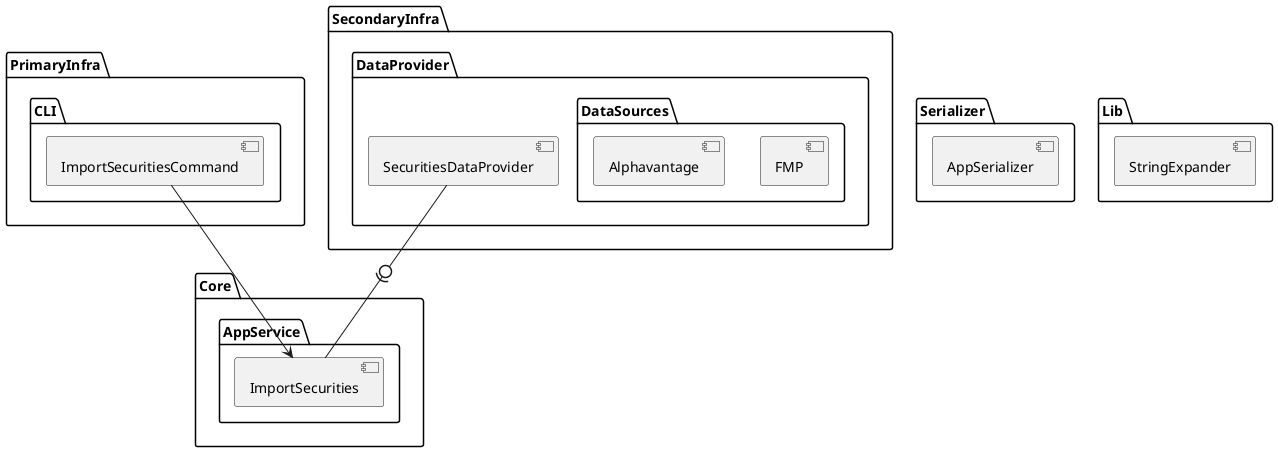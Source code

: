 @startuml
allow_mixing

package PrimaryInfra {
  package CLI {
    component ImportSecuritiesCommand
  }
}

package Core {
  package AppService {
    component ImportSecurities {
    }
  }
}

package SecondaryInfra {
  package DataProvider {
    component SecuritiesDataProvider
    package DataSources {
      component FMP
      component Alphavantage
    }
  }
}

package Serializer {
  component AppSerializer
}

package Lib {
  component StringExpander
}



ImportSecuritiesCommand --> ImportSecurities
SecuritiesDataProvider -0)- ImportSecurities

@enduml